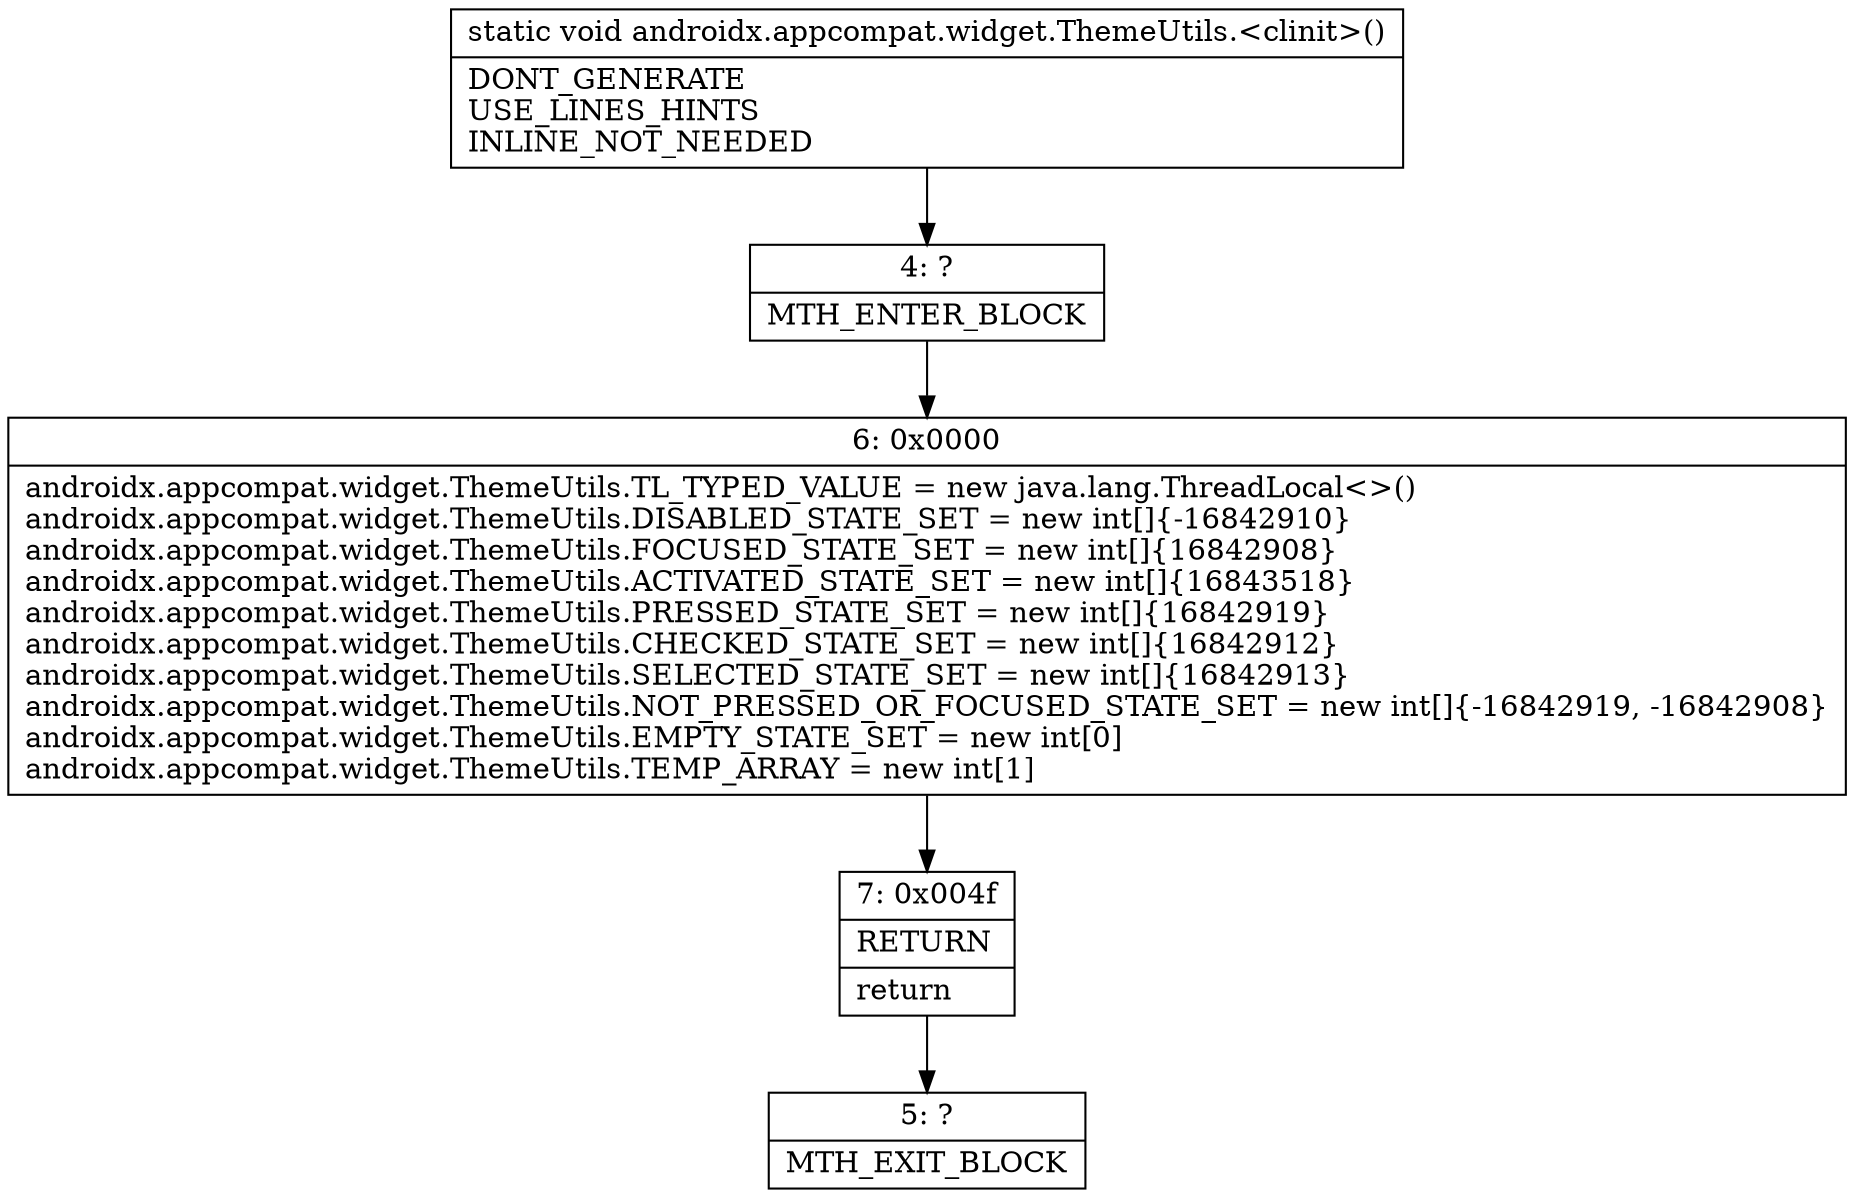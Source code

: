 digraph "CFG forandroidx.appcompat.widget.ThemeUtils.\<clinit\>()V" {
Node_4 [shape=record,label="{4\:\ ?|MTH_ENTER_BLOCK\l}"];
Node_6 [shape=record,label="{6\:\ 0x0000|androidx.appcompat.widget.ThemeUtils.TL_TYPED_VALUE = new java.lang.ThreadLocal\<\>()\landroidx.appcompat.widget.ThemeUtils.DISABLED_STATE_SET = new int[]\{\-16842910\}\landroidx.appcompat.widget.ThemeUtils.FOCUSED_STATE_SET = new int[]\{16842908\}\landroidx.appcompat.widget.ThemeUtils.ACTIVATED_STATE_SET = new int[]\{16843518\}\landroidx.appcompat.widget.ThemeUtils.PRESSED_STATE_SET = new int[]\{16842919\}\landroidx.appcompat.widget.ThemeUtils.CHECKED_STATE_SET = new int[]\{16842912\}\landroidx.appcompat.widget.ThemeUtils.SELECTED_STATE_SET = new int[]\{16842913\}\landroidx.appcompat.widget.ThemeUtils.NOT_PRESSED_OR_FOCUSED_STATE_SET = new int[]\{\-16842919, \-16842908\}\landroidx.appcompat.widget.ThemeUtils.EMPTY_STATE_SET = new int[0]\landroidx.appcompat.widget.ThemeUtils.TEMP_ARRAY = new int[1]\l}"];
Node_7 [shape=record,label="{7\:\ 0x004f|RETURN\l|return\l}"];
Node_5 [shape=record,label="{5\:\ ?|MTH_EXIT_BLOCK\l}"];
MethodNode[shape=record,label="{static void androidx.appcompat.widget.ThemeUtils.\<clinit\>()  | DONT_GENERATE\lUSE_LINES_HINTS\lINLINE_NOT_NEEDED\l}"];
MethodNode -> Node_4;Node_4 -> Node_6;
Node_6 -> Node_7;
Node_7 -> Node_5;
}

